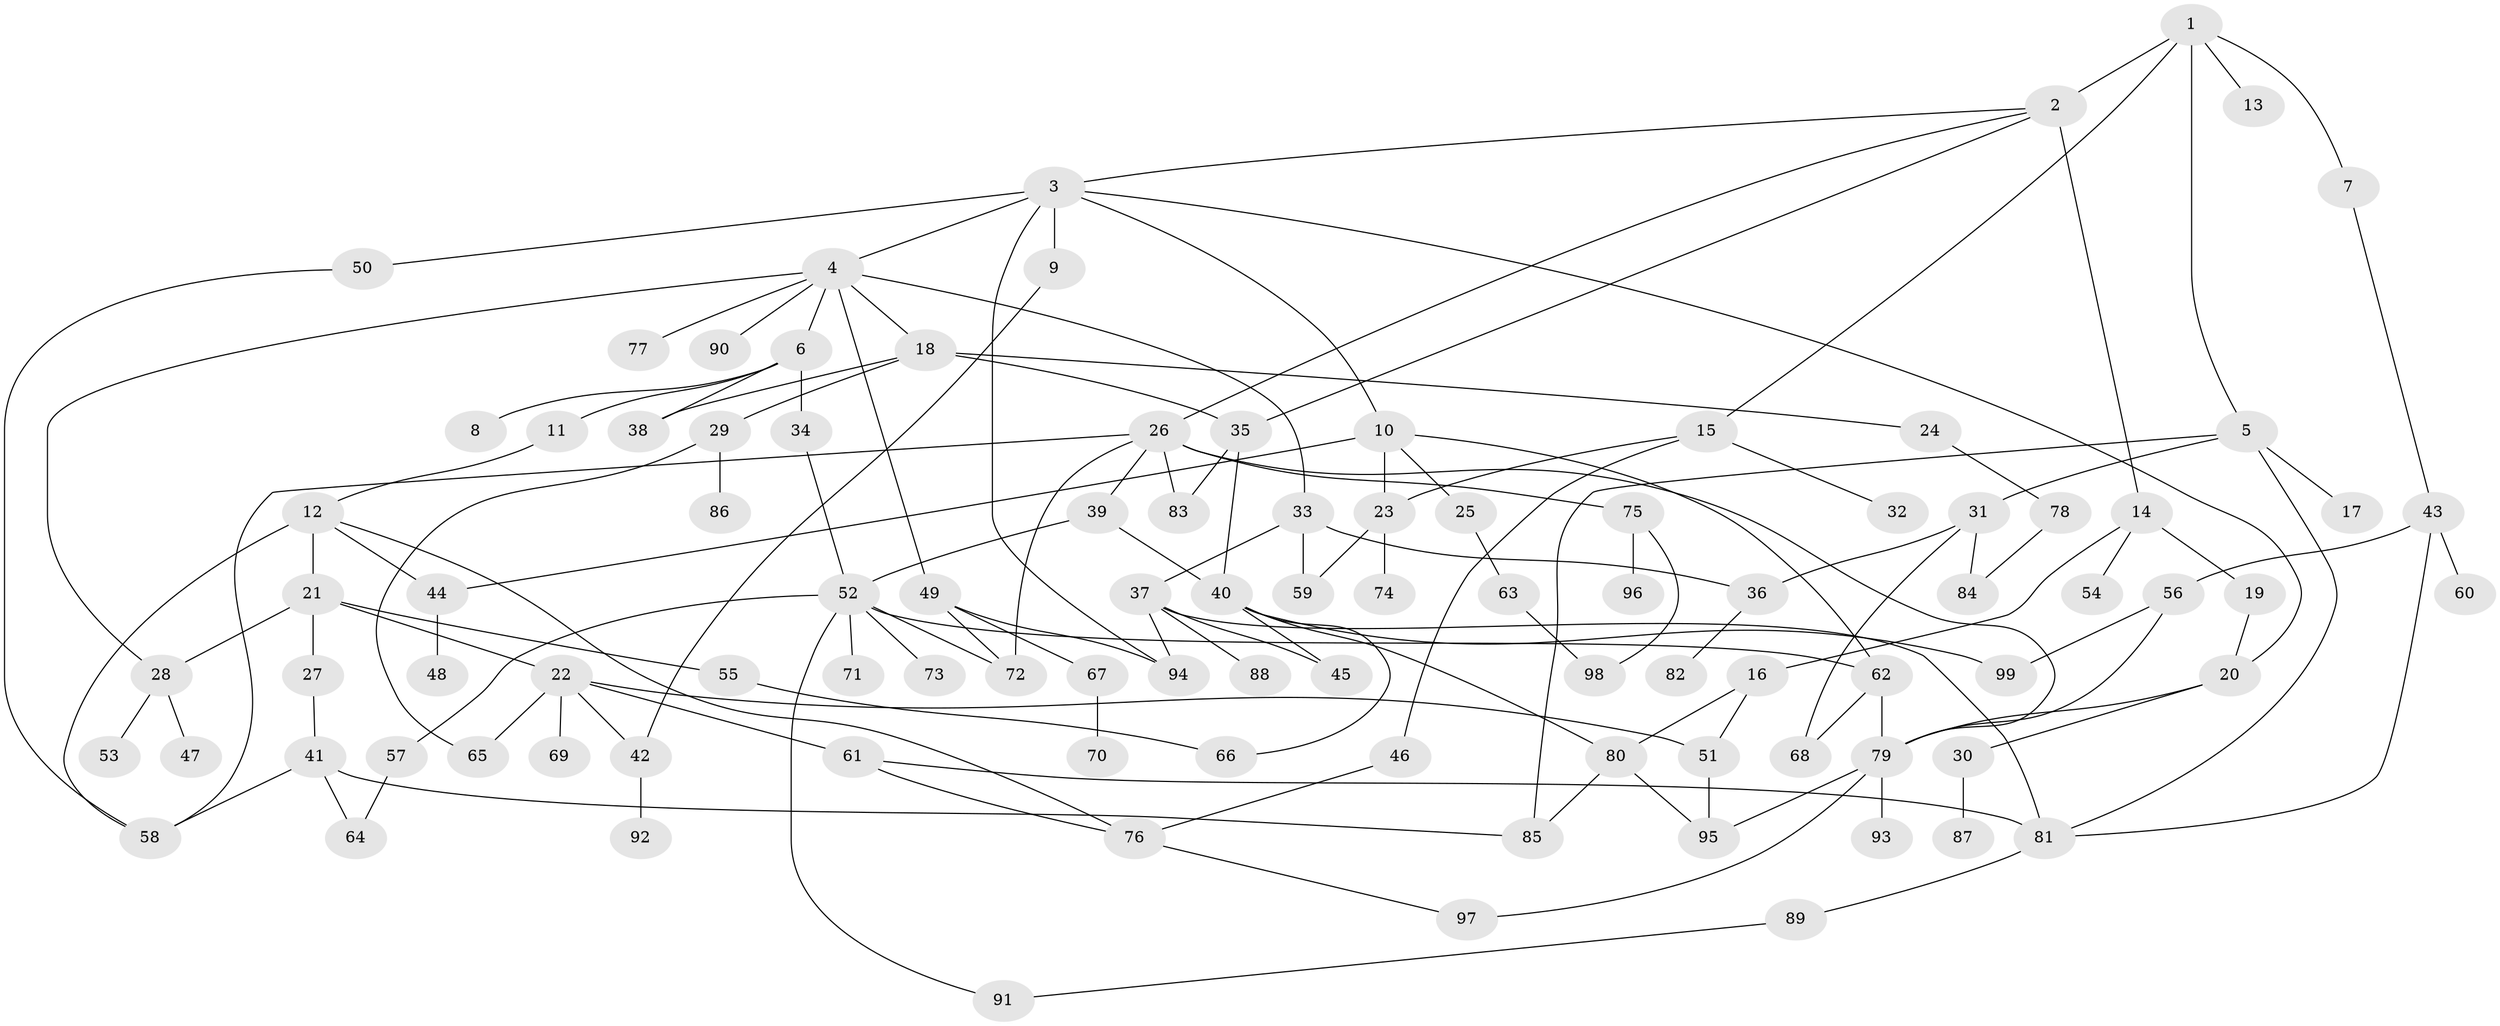 // coarse degree distribution, {10: 0.03333333333333333, 8: 0.06666666666666667, 6: 0.13333333333333333, 3: 0.06666666666666667, 9: 0.03333333333333333, 2: 0.3333333333333333, 7: 0.03333333333333333, 5: 0.13333333333333333, 1: 0.06666666666666667, 4: 0.1}
// Generated by graph-tools (version 1.1) at 2025/48/03/04/25 22:48:43]
// undirected, 99 vertices, 142 edges
graph export_dot {
  node [color=gray90,style=filled];
  1;
  2;
  3;
  4;
  5;
  6;
  7;
  8;
  9;
  10;
  11;
  12;
  13;
  14;
  15;
  16;
  17;
  18;
  19;
  20;
  21;
  22;
  23;
  24;
  25;
  26;
  27;
  28;
  29;
  30;
  31;
  32;
  33;
  34;
  35;
  36;
  37;
  38;
  39;
  40;
  41;
  42;
  43;
  44;
  45;
  46;
  47;
  48;
  49;
  50;
  51;
  52;
  53;
  54;
  55;
  56;
  57;
  58;
  59;
  60;
  61;
  62;
  63;
  64;
  65;
  66;
  67;
  68;
  69;
  70;
  71;
  72;
  73;
  74;
  75;
  76;
  77;
  78;
  79;
  80;
  81;
  82;
  83;
  84;
  85;
  86;
  87;
  88;
  89;
  90;
  91;
  92;
  93;
  94;
  95;
  96;
  97;
  98;
  99;
  1 -- 2;
  1 -- 5;
  1 -- 7;
  1 -- 13;
  1 -- 15;
  2 -- 3;
  2 -- 14;
  2 -- 26;
  2 -- 35;
  3 -- 4;
  3 -- 9;
  3 -- 10;
  3 -- 50;
  3 -- 20;
  3 -- 94;
  4 -- 6;
  4 -- 18;
  4 -- 33;
  4 -- 49;
  4 -- 77;
  4 -- 90;
  4 -- 28;
  5 -- 17;
  5 -- 31;
  5 -- 85;
  5 -- 81;
  6 -- 8;
  6 -- 11;
  6 -- 34;
  6 -- 38;
  7 -- 43;
  9 -- 42;
  10 -- 25;
  10 -- 62;
  10 -- 44;
  10 -- 23;
  11 -- 12;
  12 -- 21;
  12 -- 44;
  12 -- 58;
  12 -- 76;
  14 -- 16;
  14 -- 19;
  14 -- 54;
  15 -- 23;
  15 -- 32;
  15 -- 46;
  16 -- 80;
  16 -- 51;
  18 -- 24;
  18 -- 29;
  18 -- 38;
  18 -- 35;
  19 -- 20;
  20 -- 30;
  20 -- 79;
  21 -- 22;
  21 -- 27;
  21 -- 28;
  21 -- 55;
  22 -- 42;
  22 -- 51;
  22 -- 61;
  22 -- 69;
  22 -- 65;
  23 -- 74;
  23 -- 59;
  24 -- 78;
  25 -- 63;
  26 -- 39;
  26 -- 72;
  26 -- 75;
  26 -- 79;
  26 -- 83;
  26 -- 58;
  27 -- 41;
  28 -- 47;
  28 -- 53;
  29 -- 65;
  29 -- 86;
  30 -- 87;
  31 -- 68;
  31 -- 36;
  31 -- 84;
  33 -- 36;
  33 -- 37;
  33 -- 59;
  34 -- 52;
  35 -- 83;
  35 -- 40;
  36 -- 82;
  37 -- 45;
  37 -- 88;
  37 -- 94;
  37 -- 81;
  39 -- 40;
  39 -- 52;
  40 -- 80;
  40 -- 99;
  40 -- 45;
  40 -- 66;
  41 -- 64;
  41 -- 58;
  41 -- 85;
  42 -- 92;
  43 -- 56;
  43 -- 60;
  43 -- 81;
  44 -- 48;
  46 -- 76;
  49 -- 67;
  49 -- 94;
  49 -- 72;
  50 -- 58;
  51 -- 95;
  52 -- 57;
  52 -- 71;
  52 -- 73;
  52 -- 91;
  52 -- 62;
  52 -- 72;
  55 -- 66;
  56 -- 79;
  56 -- 99;
  57 -- 64;
  61 -- 81;
  61 -- 76;
  62 -- 79;
  62 -- 68;
  63 -- 98;
  67 -- 70;
  75 -- 96;
  75 -- 98;
  76 -- 97;
  78 -- 84;
  79 -- 93;
  79 -- 97;
  79 -- 95;
  80 -- 85;
  80 -- 95;
  81 -- 89;
  89 -- 91;
}
